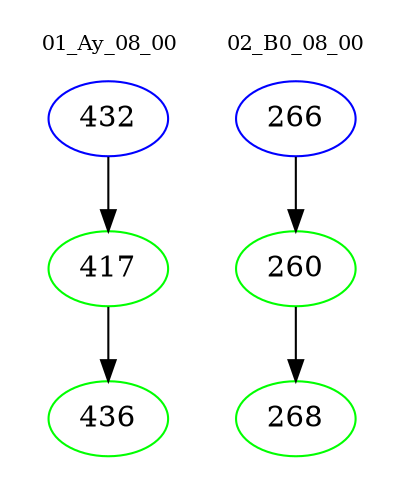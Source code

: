 digraph{
subgraph cluster_0 {
color = white
label = "01_Ay_08_00";
fontsize=10;
T0_432 [label="432", color="blue"]
T0_432 -> T0_417 [color="black"]
T0_417 [label="417", color="green"]
T0_417 -> T0_436 [color="black"]
T0_436 [label="436", color="green"]
}
subgraph cluster_1 {
color = white
label = "02_B0_08_00";
fontsize=10;
T1_266 [label="266", color="blue"]
T1_266 -> T1_260 [color="black"]
T1_260 [label="260", color="green"]
T1_260 -> T1_268 [color="black"]
T1_268 [label="268", color="green"]
}
}
